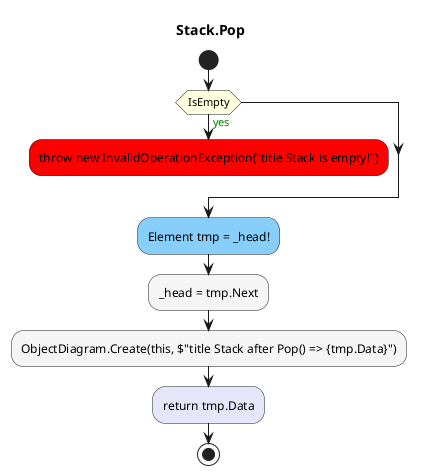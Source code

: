 @startuml Stack.Pop
title Stack.Pop
start
#LightYellow:if (IsEmpty) then (<color:green>yes)
  #Red:throw new InvalidOperationException("title Stack is empty!");
  kill
endif
#LightSkyBlue:Element tmp = _head!;
#WhiteSmoke:_head = tmp.Next;
#WhiteSmoke:ObjectDiagram.Create(this, $"title Stack after Pop() => {tmp.Data}");
#Lavender:return tmp.Data;
stop
@enduml
